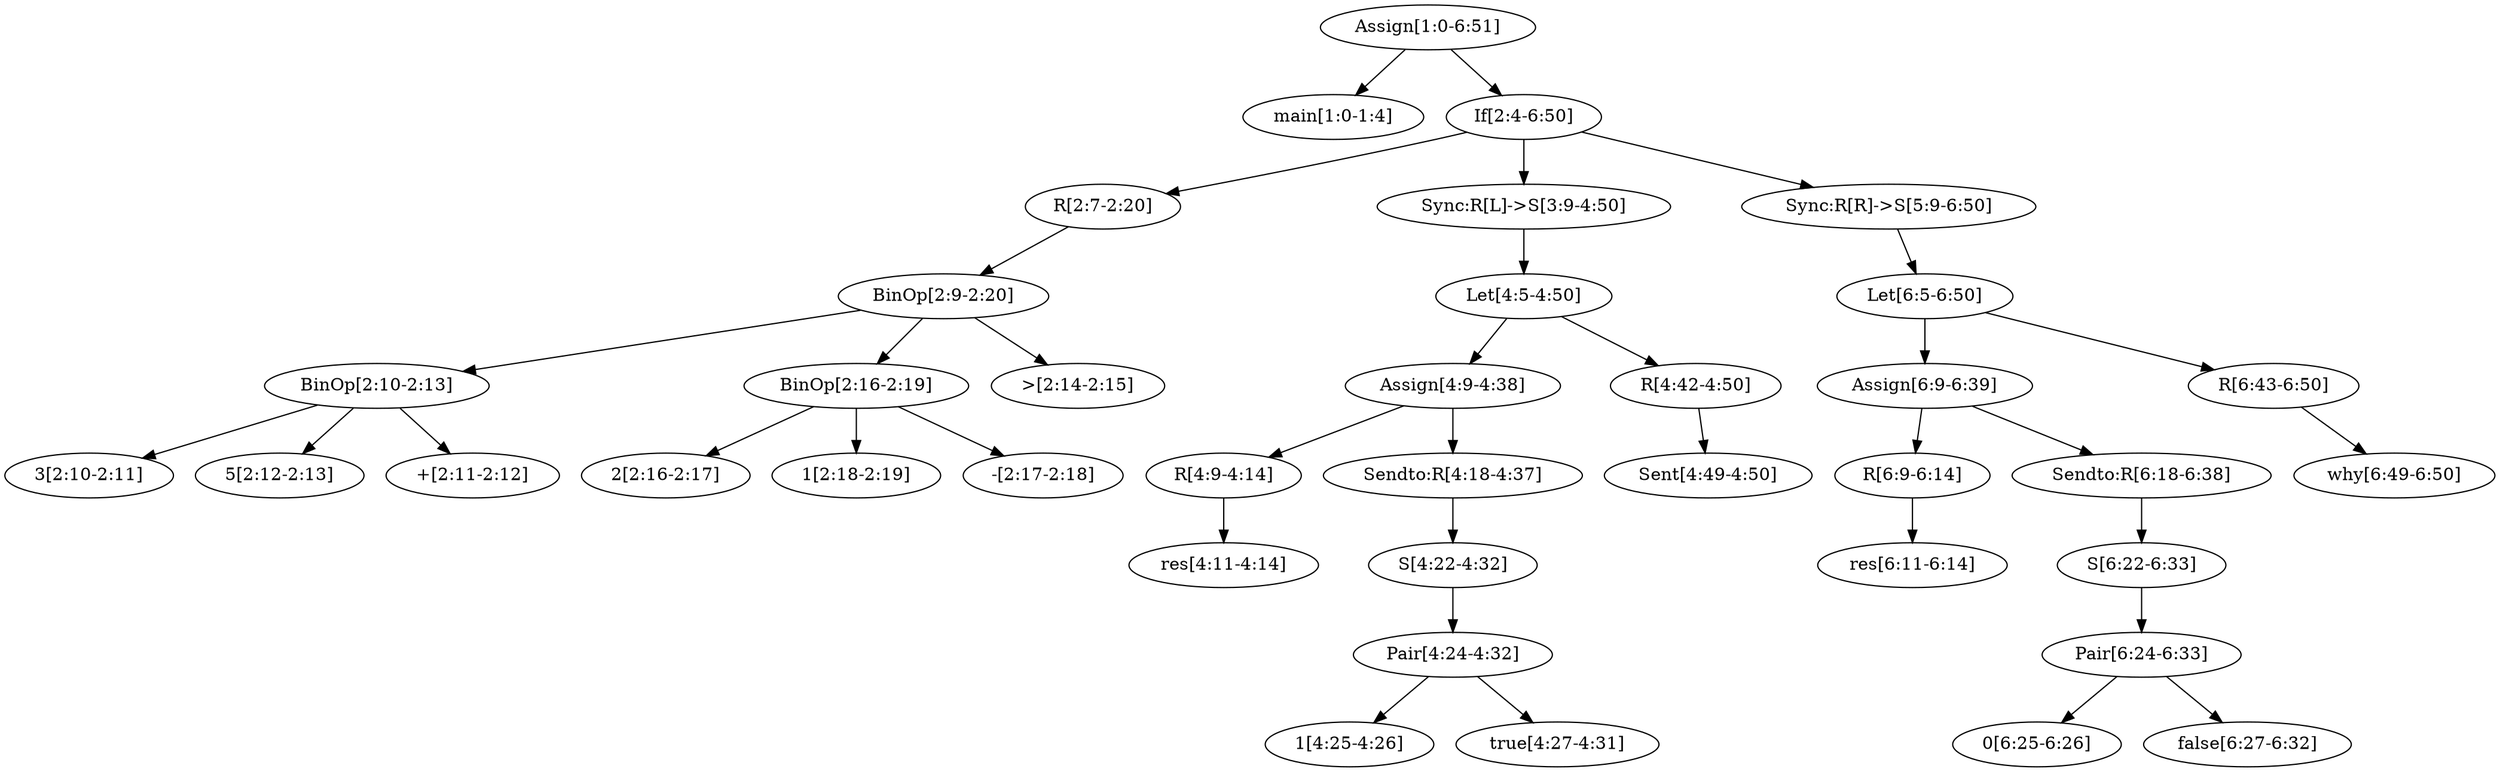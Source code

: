 digraph G{n0[label="Assign[1:0-6:51]"];n0->n1;n0->n2;n1[label="main[1:0-1:4]"];n2[label="If[2:4-6:50]"];n2->n3;n2->n14;n2->n26;n3[label="R[2:7-2:20]"];n3->n4;n4[label="BinOp[2:9-2:20]"];n4->n5;n4->n9;n4->n13;n5[label="BinOp[2:10-2:13]"];n5->n6;n5->n7;n5->n8;n6[label="3[2:10-2:11]"];n7[label="5[2:12-2:13]"];n8[label="+[2:11-2:12]"];n9[label="BinOp[2:16-2:19]"];n9->n10;n9->n11;n9->n12;n10[label="2[2:16-2:17]"];n11[label="1[2:18-2:19]"];n12[label="-[2:17-2:18]"];n13[label=">[2:14-2:15]"];n14[label="Sync:R[L]->S[3:9-4:50]"];n14->n15;n15[label="Let[4:5-4:50]"];n15->n16;n15->n24;n16[label="Assign[4:9-4:38]"];n16->n17;n16->n19;n17[label="R[4:9-4:14]"];n17->n18;n18[label="res[4:11-4:14]"];n19[label="Sendfrom:S[4:18-4:37]"];n19[label="Sendto:R[4:18-4:37]"];n19->n20;n20[label="S[4:22-4:32]"];n20->n21;n21[label="Pair[4:24-4:32]"];n21->n22;n21->n23;n22[label="1[4:25-4:26]"];n23[label="true[4:27-4:31]"];n24[label="R[4:42-4:50]"];n24->n25;n25[label="Sent[4:49-4:50]"];n26[label="Sync:R[R]->S[5:9-6:50]"];n26->n27;n27[label="Let[6:5-6:50]"];n27->n28;n27->n36;n28[label="Assign[6:9-6:39]"];n28->n29;n28->n31;n29[label="R[6:9-6:14]"];n29->n30;n30[label="res[6:11-6:14]"];n31[label="Sendfrom:S[6:18-6:38]"];n31[label="Sendto:R[6:18-6:38]"];n31->n32;n32[label="S[6:22-6:33]"];n32->n33;n33[label="Pair[6:24-6:33]"];n33->n34;n33->n35;n34[label="0[6:25-6:26]"];n35[label="false[6:27-6:32]"];n36[label="R[6:43-6:50]"];n36->n37;n37[label="why[6:49-6:50]"];}